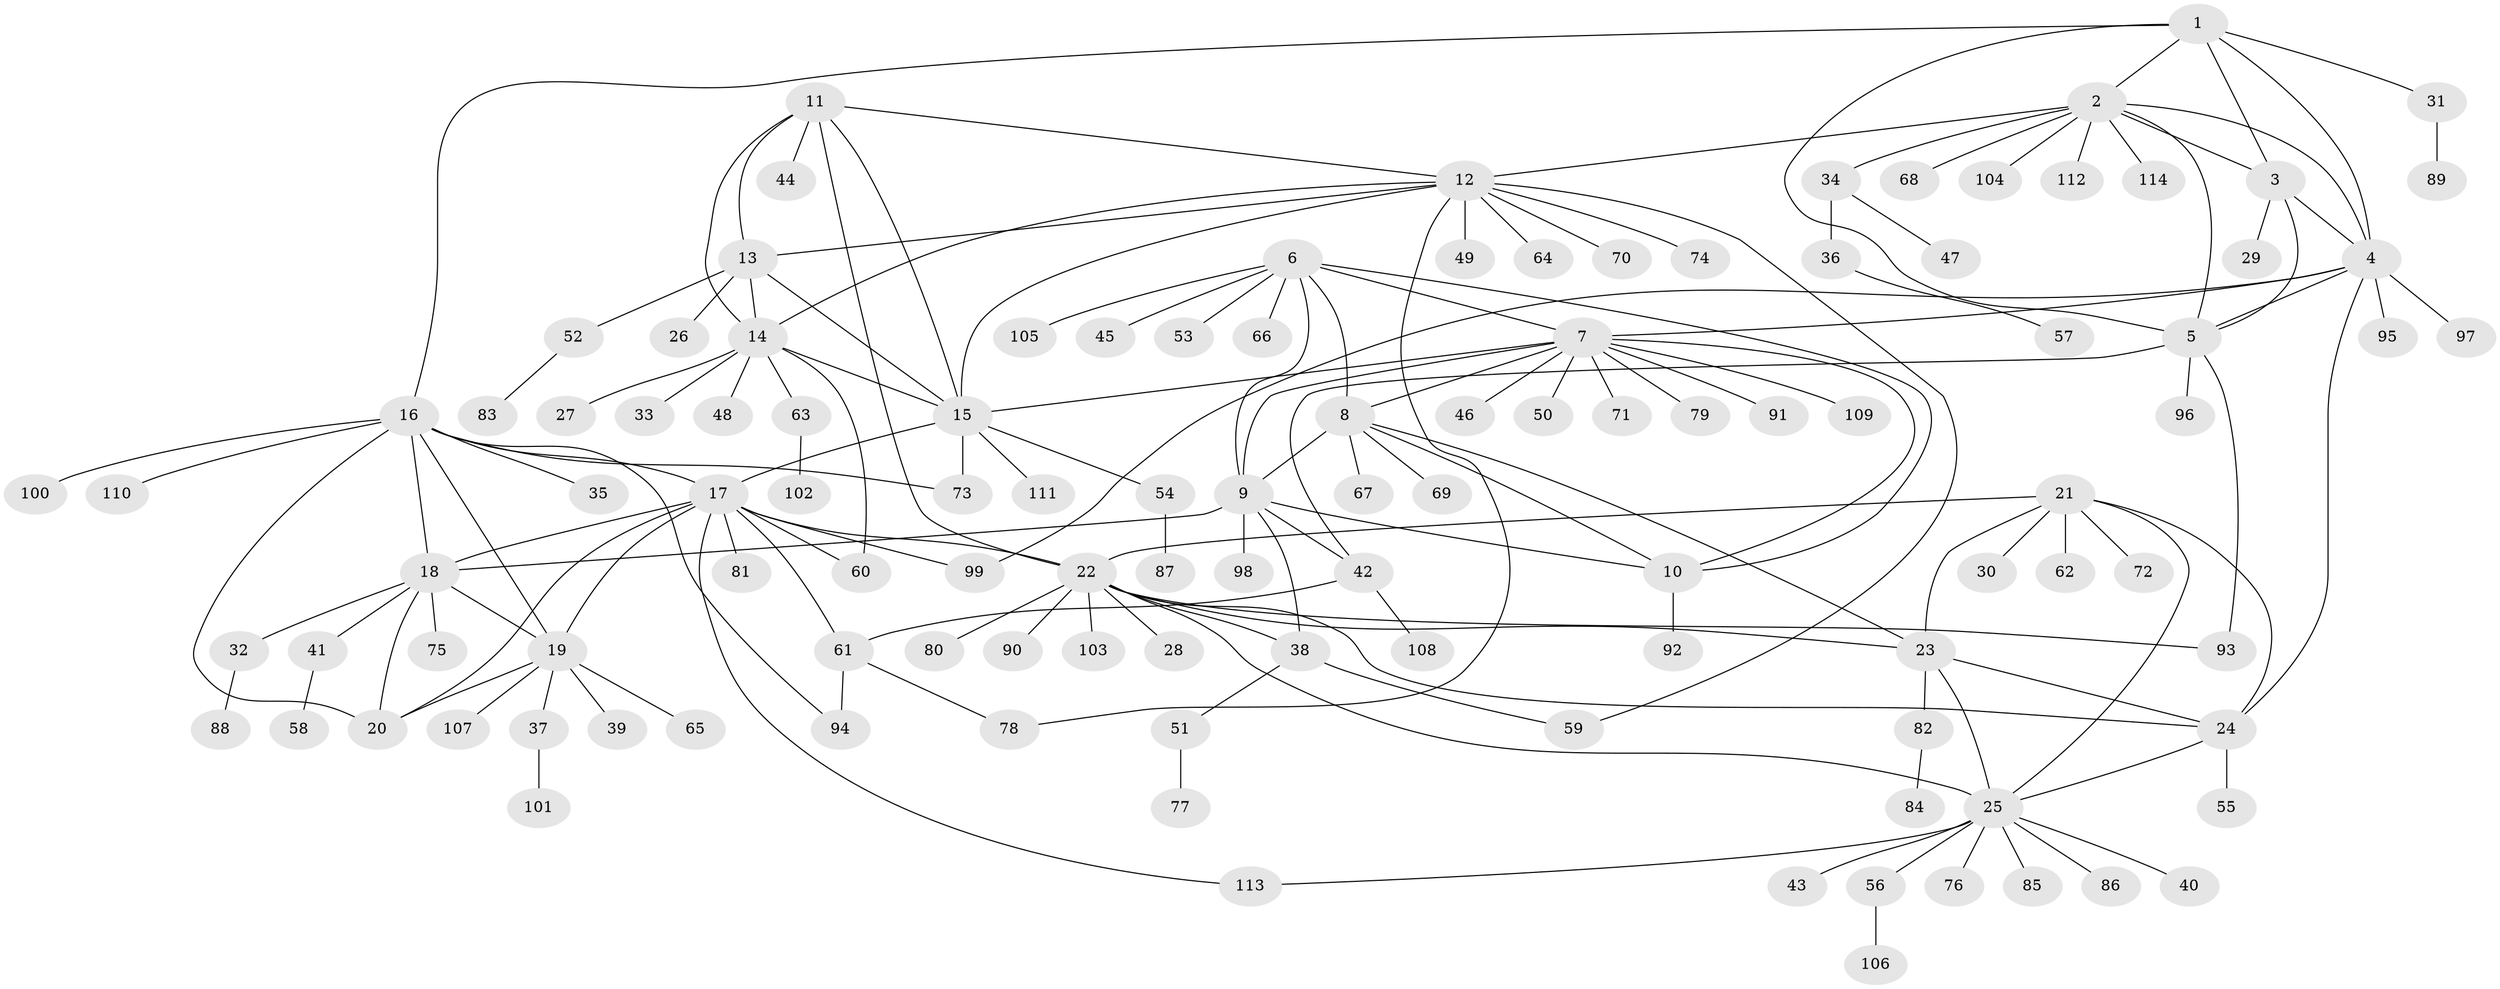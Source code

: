 // coarse degree distribution, {6: 0.023255813953488372, 8: 0.023255813953488372, 7: 0.05813953488372093, 11: 0.023255813953488372, 10: 0.046511627906976744, 4: 0.06976744186046512, 9: 0.011627906976744186, 5: 0.011627906976744186, 12: 0.011627906976744186, 1: 0.627906976744186, 3: 0.011627906976744186, 2: 0.08139534883720931}
// Generated by graph-tools (version 1.1) at 2025/42/03/06/25 10:42:09]
// undirected, 114 vertices, 160 edges
graph export_dot {
graph [start="1"]
  node [color=gray90,style=filled];
  1;
  2;
  3;
  4;
  5;
  6;
  7;
  8;
  9;
  10;
  11;
  12;
  13;
  14;
  15;
  16;
  17;
  18;
  19;
  20;
  21;
  22;
  23;
  24;
  25;
  26;
  27;
  28;
  29;
  30;
  31;
  32;
  33;
  34;
  35;
  36;
  37;
  38;
  39;
  40;
  41;
  42;
  43;
  44;
  45;
  46;
  47;
  48;
  49;
  50;
  51;
  52;
  53;
  54;
  55;
  56;
  57;
  58;
  59;
  60;
  61;
  62;
  63;
  64;
  65;
  66;
  67;
  68;
  69;
  70;
  71;
  72;
  73;
  74;
  75;
  76;
  77;
  78;
  79;
  80;
  81;
  82;
  83;
  84;
  85;
  86;
  87;
  88;
  89;
  90;
  91;
  92;
  93;
  94;
  95;
  96;
  97;
  98;
  99;
  100;
  101;
  102;
  103;
  104;
  105;
  106;
  107;
  108;
  109;
  110;
  111;
  112;
  113;
  114;
  1 -- 2;
  1 -- 3;
  1 -- 4;
  1 -- 5;
  1 -- 16;
  1 -- 31;
  2 -- 3;
  2 -- 4;
  2 -- 5;
  2 -- 12;
  2 -- 34;
  2 -- 68;
  2 -- 104;
  2 -- 112;
  2 -- 114;
  3 -- 4;
  3 -- 5;
  3 -- 29;
  4 -- 5;
  4 -- 7;
  4 -- 24;
  4 -- 95;
  4 -- 97;
  4 -- 99;
  5 -- 42;
  5 -- 93;
  5 -- 96;
  6 -- 7;
  6 -- 8;
  6 -- 9;
  6 -- 10;
  6 -- 45;
  6 -- 53;
  6 -- 66;
  6 -- 105;
  7 -- 8;
  7 -- 9;
  7 -- 10;
  7 -- 15;
  7 -- 46;
  7 -- 50;
  7 -- 71;
  7 -- 79;
  7 -- 91;
  7 -- 109;
  8 -- 9;
  8 -- 10;
  8 -- 23;
  8 -- 67;
  8 -- 69;
  9 -- 10;
  9 -- 18;
  9 -- 38;
  9 -- 42;
  9 -- 98;
  10 -- 92;
  11 -- 12;
  11 -- 13;
  11 -- 14;
  11 -- 15;
  11 -- 22;
  11 -- 44;
  12 -- 13;
  12 -- 14;
  12 -- 15;
  12 -- 49;
  12 -- 59;
  12 -- 64;
  12 -- 70;
  12 -- 74;
  12 -- 78;
  13 -- 14;
  13 -- 15;
  13 -- 26;
  13 -- 52;
  14 -- 15;
  14 -- 27;
  14 -- 33;
  14 -- 48;
  14 -- 60;
  14 -- 63;
  15 -- 17;
  15 -- 54;
  15 -- 73;
  15 -- 111;
  16 -- 17;
  16 -- 18;
  16 -- 19;
  16 -- 20;
  16 -- 35;
  16 -- 73;
  16 -- 94;
  16 -- 100;
  16 -- 110;
  17 -- 18;
  17 -- 19;
  17 -- 20;
  17 -- 22;
  17 -- 60;
  17 -- 61;
  17 -- 81;
  17 -- 99;
  17 -- 113;
  18 -- 19;
  18 -- 20;
  18 -- 32;
  18 -- 41;
  18 -- 75;
  19 -- 20;
  19 -- 37;
  19 -- 39;
  19 -- 65;
  19 -- 107;
  21 -- 22;
  21 -- 23;
  21 -- 24;
  21 -- 25;
  21 -- 30;
  21 -- 62;
  21 -- 72;
  22 -- 23;
  22 -- 24;
  22 -- 25;
  22 -- 28;
  22 -- 38;
  22 -- 80;
  22 -- 90;
  22 -- 93;
  22 -- 103;
  23 -- 24;
  23 -- 25;
  23 -- 82;
  24 -- 25;
  24 -- 55;
  25 -- 40;
  25 -- 43;
  25 -- 56;
  25 -- 76;
  25 -- 85;
  25 -- 86;
  25 -- 113;
  31 -- 89;
  32 -- 88;
  34 -- 36;
  34 -- 47;
  36 -- 57;
  37 -- 101;
  38 -- 51;
  38 -- 59;
  41 -- 58;
  42 -- 61;
  42 -- 108;
  51 -- 77;
  52 -- 83;
  54 -- 87;
  56 -- 106;
  61 -- 78;
  61 -- 94;
  63 -- 102;
  82 -- 84;
}
